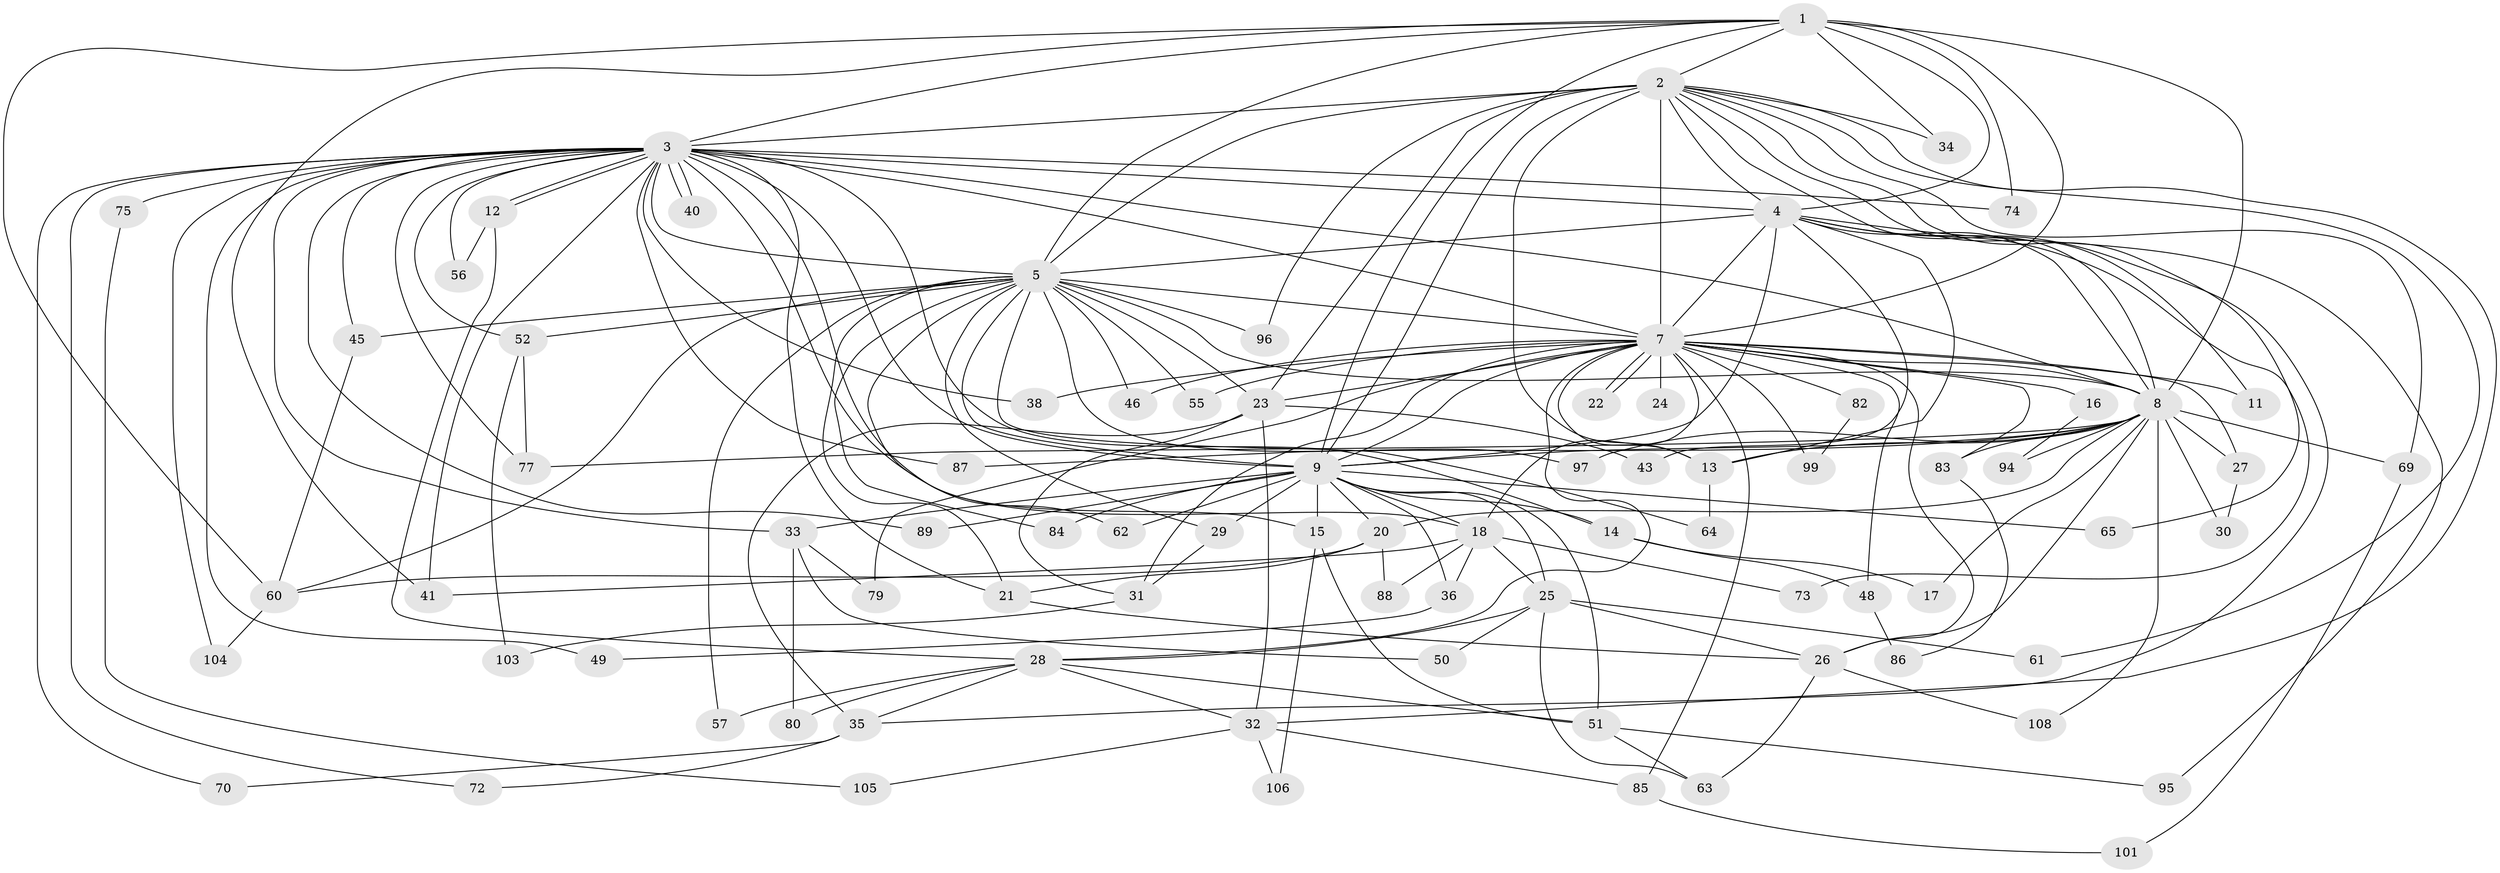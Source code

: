 // original degree distribution, {14: 0.009174311926605505, 20: 0.009174311926605505, 25: 0.01834862385321101, 15: 0.009174311926605505, 24: 0.009174311926605505, 19: 0.009174311926605505, 23: 0.009174311926605505, 22: 0.01834862385321101, 2: 0.5412844036697247, 4: 0.09174311926605505, 3: 0.1926605504587156, 8: 0.01834862385321101, 5: 0.03669724770642202, 7: 0.01834862385321101, 6: 0.009174311926605505}
// Generated by graph-tools (version 1.1) at 2025/11/02/27/25 16:11:01]
// undirected, 81 vertices, 187 edges
graph export_dot {
graph [start="1"]
  node [color=gray90,style=filled];
  1 [super="+58"];
  2 [super="+19"];
  3 [super="+6"];
  4 [super="+107"];
  5 [super="+47"];
  7 [super="+10"];
  8 [super="+100"];
  9 [super="+42"];
  11;
  12;
  13 [super="+59"];
  14;
  15 [super="+68"];
  16;
  17;
  18 [super="+78"];
  20 [super="+81"];
  21 [super="+37"];
  22;
  23 [super="+67"];
  24;
  25 [super="+71"];
  26 [super="+44"];
  27 [super="+90"];
  28 [super="+91"];
  29;
  30;
  31 [super="+66"];
  32 [super="+102"];
  33 [super="+54"];
  34;
  35 [super="+39"];
  36;
  38;
  40;
  41 [super="+53"];
  43;
  45;
  46;
  48;
  49;
  50;
  51 [super="+93"];
  52 [super="+92"];
  55;
  56;
  57;
  60 [super="+76"];
  61;
  62;
  63 [super="+109"];
  64;
  65;
  69;
  70;
  72;
  73;
  74;
  75;
  77 [super="+98"];
  79;
  80;
  82;
  83;
  84;
  85;
  86;
  87;
  88;
  89;
  94;
  95;
  96;
  97;
  99;
  101;
  103;
  104;
  105;
  106;
  108;
  1 -- 2;
  1 -- 3 [weight=2];
  1 -- 4;
  1 -- 5;
  1 -- 7 [weight=3];
  1 -- 8;
  1 -- 9;
  1 -- 34;
  1 -- 41;
  1 -- 74;
  1 -- 60;
  2 -- 3 [weight=2];
  2 -- 4;
  2 -- 5;
  2 -- 7 [weight=3];
  2 -- 8;
  2 -- 9 [weight=2];
  2 -- 11;
  2 -- 23;
  2 -- 32;
  2 -- 34;
  2 -- 61;
  2 -- 65;
  2 -- 69;
  2 -- 96;
  2 -- 13;
  3 -- 4 [weight=2];
  3 -- 5 [weight=3];
  3 -- 7 [weight=4];
  3 -- 8 [weight=2];
  3 -- 9 [weight=2];
  3 -- 12;
  3 -- 12;
  3 -- 15;
  3 -- 21;
  3 -- 40;
  3 -- 40;
  3 -- 41;
  3 -- 45;
  3 -- 49;
  3 -- 52 [weight=2];
  3 -- 70;
  3 -- 72;
  3 -- 74;
  3 -- 75 [weight=2];
  3 -- 77;
  3 -- 104;
  3 -- 14;
  3 -- 18;
  3 -- 87;
  3 -- 89;
  3 -- 33;
  3 -- 38;
  3 -- 56;
  4 -- 5;
  4 -- 7 [weight=2];
  4 -- 8;
  4 -- 9 [weight=2];
  4 -- 13;
  4 -- 35;
  4 -- 43;
  4 -- 73;
  4 -- 95;
  5 -- 7 [weight=2];
  5 -- 8;
  5 -- 9;
  5 -- 23;
  5 -- 29;
  5 -- 45;
  5 -- 46;
  5 -- 55;
  5 -- 57;
  5 -- 60;
  5 -- 62;
  5 -- 64;
  5 -- 84;
  5 -- 96;
  5 -- 97;
  5 -- 21;
  5 -- 52;
  7 -- 8 [weight=2];
  7 -- 9 [weight=2];
  7 -- 11;
  7 -- 16 [weight=2];
  7 -- 22;
  7 -- 22;
  7 -- 24 [weight=2];
  7 -- 27 [weight=2];
  7 -- 28;
  7 -- 38;
  7 -- 48;
  7 -- 55;
  7 -- 79;
  7 -- 82 [weight=2];
  7 -- 99;
  7 -- 13;
  7 -- 18;
  7 -- 83;
  7 -- 85;
  7 -- 31;
  7 -- 46;
  7 -- 26;
  7 -- 23;
  8 -- 9;
  8 -- 17;
  8 -- 20;
  8 -- 26;
  8 -- 27;
  8 -- 30;
  8 -- 69;
  8 -- 83;
  8 -- 87;
  8 -- 94;
  8 -- 97;
  8 -- 108;
  8 -- 77;
  8 -- 13;
  9 -- 14;
  9 -- 15 [weight=2];
  9 -- 20;
  9 -- 25;
  9 -- 29;
  9 -- 33 [weight=2];
  9 -- 36;
  9 -- 51;
  9 -- 62;
  9 -- 65;
  9 -- 84;
  9 -- 89;
  9 -- 18;
  12 -- 56;
  12 -- 28;
  13 -- 64;
  14 -- 17;
  14 -- 48;
  15 -- 106;
  15 -- 51;
  16 -- 94;
  18 -- 25;
  18 -- 36;
  18 -- 73;
  18 -- 88;
  18 -- 41;
  20 -- 21;
  20 -- 88;
  20 -- 60;
  21 -- 26;
  23 -- 31;
  23 -- 32;
  23 -- 43;
  23 -- 35;
  25 -- 28;
  25 -- 50;
  25 -- 61;
  25 -- 26;
  25 -- 63;
  26 -- 108;
  26 -- 63;
  27 -- 30;
  28 -- 35;
  28 -- 51;
  28 -- 57;
  28 -- 80;
  28 -- 32;
  29 -- 31;
  31 -- 103;
  32 -- 85;
  32 -- 105;
  32 -- 106;
  33 -- 50;
  33 -- 79;
  33 -- 80;
  35 -- 72;
  35 -- 70;
  36 -- 49;
  45 -- 60;
  48 -- 86;
  51 -- 63;
  51 -- 95;
  52 -- 77;
  52 -- 103;
  60 -- 104;
  69 -- 101;
  75 -- 105;
  82 -- 99;
  83 -- 86;
  85 -- 101;
}
